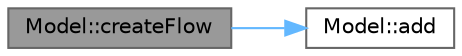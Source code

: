 digraph "Model::createFlow"
{
 // LATEX_PDF_SIZE
  bgcolor="transparent";
  edge [fontname=Helvetica,fontsize=10,labelfontname=Helvetica,labelfontsize=10];
  node [fontname=Helvetica,fontsize=10,shape=box,height=0.2,width=0.4];
  rankdir="LR";
  Node1 [label="Model::createFlow",height=0.2,width=0.4,color="gray40", fillcolor="grey60", style="filled", fontcolor="black",tooltip="FLOW_IMP template for Flow Factory."];
  Node1 -> Node2 [color="steelblue1",style="solid"];
  Node2 [label="Model::add",height=0.2,width=0.4,color="grey40", fillcolor="white", style="filled",URL="$class_model.html#a70362afdd9db6268b4adaedfeddb2935",tooltip="Add a system to the model."];
}
